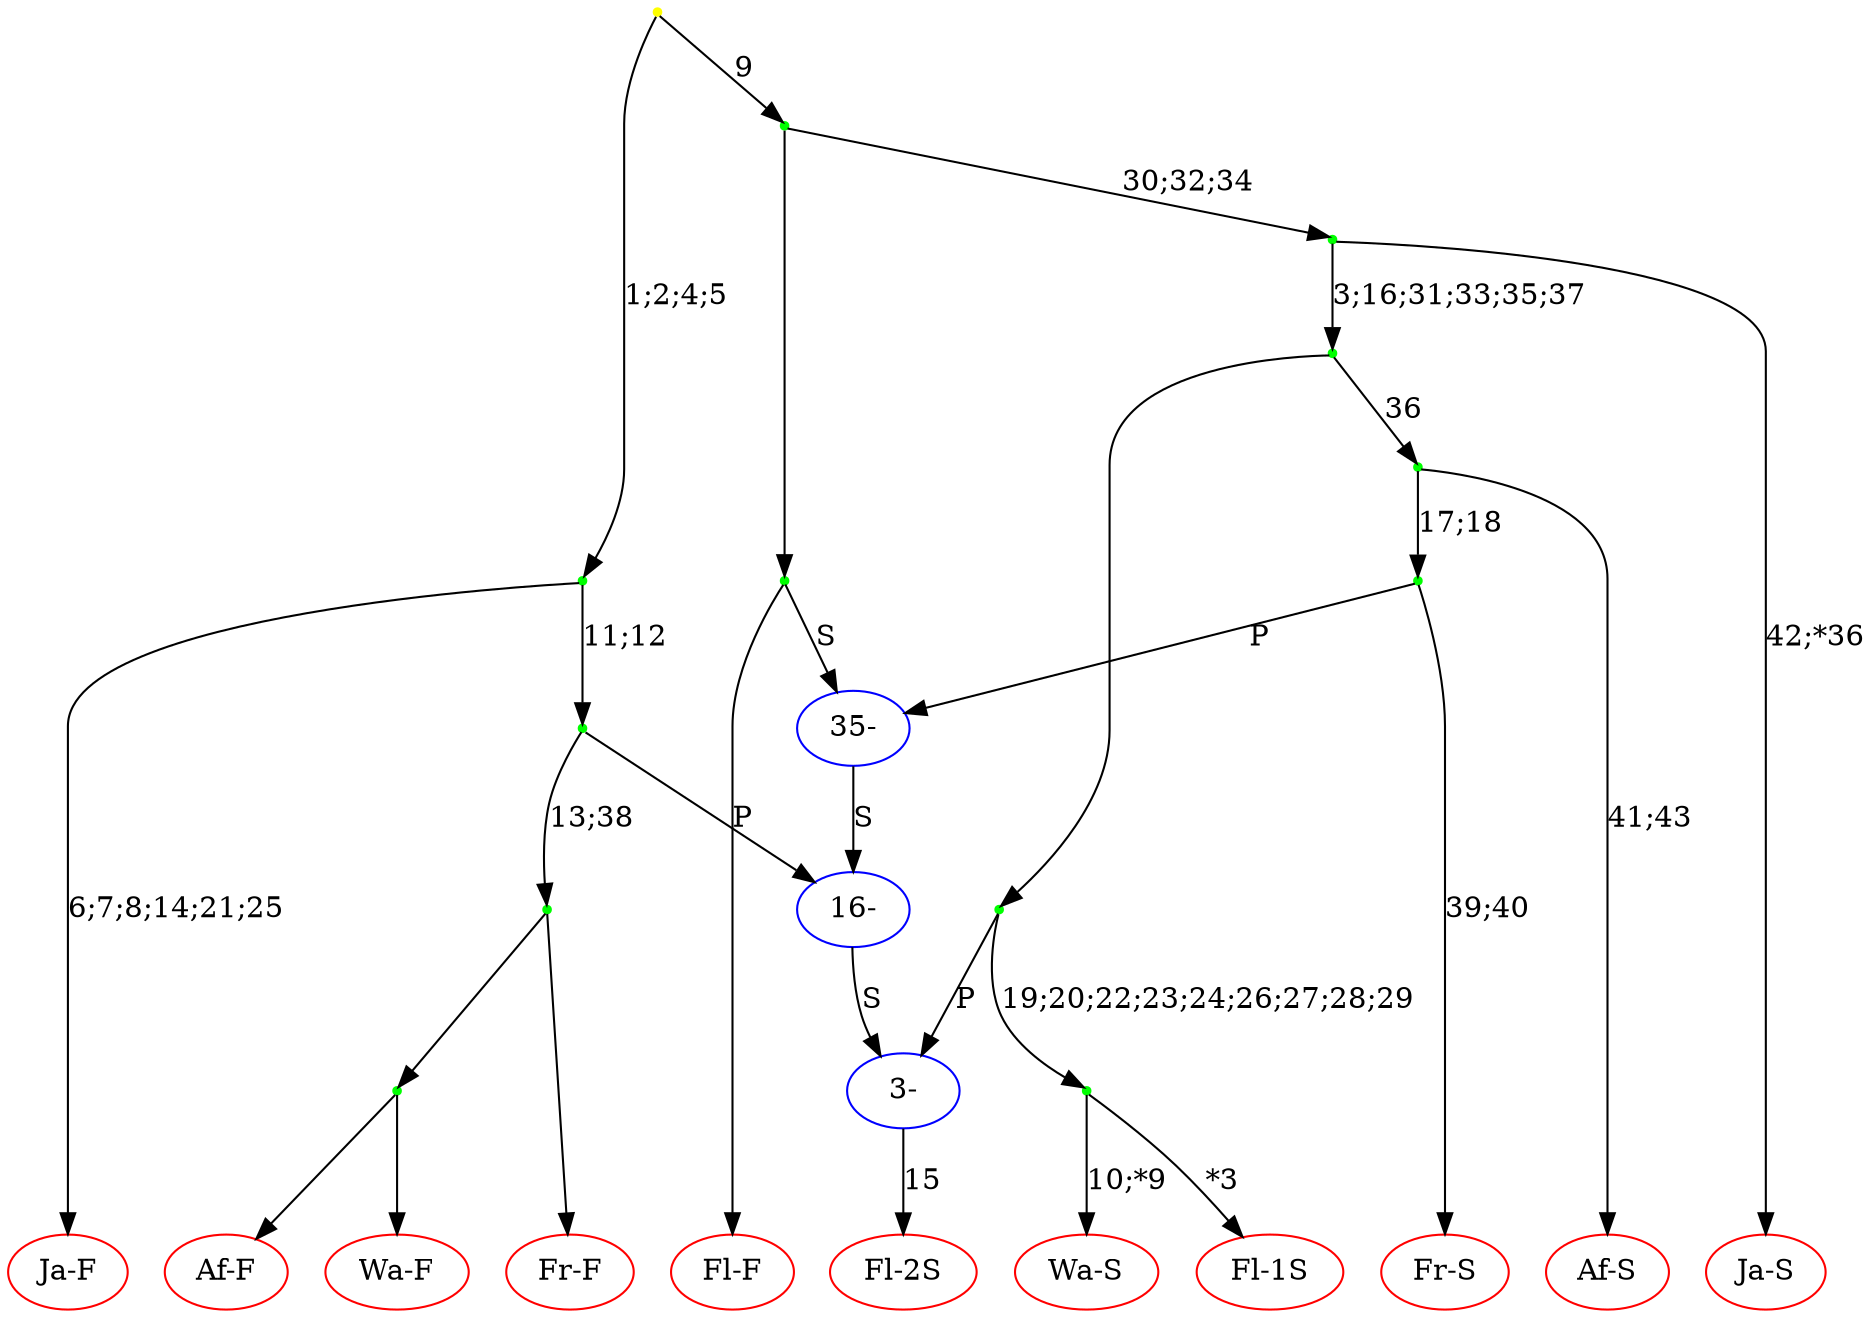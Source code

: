 digraph ARG {
  { rank = same; 0; 1; 2; 3; 4; 5; 6; 7; 8; 9; 10; }
  0 [label="Fl-F",color=red];
  22 -> 0;
  1 [label="Ja-F",color=red];
  18 -> 1 [label="6;7;8;14;21;25"];
  2 [label="Af-F",color=red];
  11 -> 2;
  3 [label="Wa-F",color=red];
  11 -> 3;
  4 [label="Fr-F",color=red];
  12 -> 4;
  5 [label="Fl-1S",color=red];
  13 -> 5 [label="*3"];
  6 [label="Wa-S",color=red];
  13 -> 6 [label="10;*9"];
  7 [label="Af-S",color=red];
  21 -> 7 [label="41;43"];
  8 [label="Fr-S",color=red];
  20 -> 8 [label="39;40"];
  9 [label="Ja-S",color=red];
  24 -> 9 [label="42;*36"];
  10 [label="Fl-2S",color=red];
  14 -> 10 [label="15"];
  11 [label="",shape=point,color=green];
  12 -> 11;
  12 [label="",shape=point,color=green];
  17 -> 12 [label="13;38"];
  13 [label="",shape=point,color=green];
  15 -> 13 [label="19;20;22;23;24;26;27;28;29"];
  14 [label="3-",color=blue];
  15 -> 14 [label="P"]
  16 -> 14 [label="S"]
  15 [label="",shape=point,color=green];
  23 -> 15;
  16 [label="16-",color=blue];
  17 -> 16 [label="P"]
  19 -> 16 [label="S"]
  17 [label="",shape=point,color=green];
  18 -> 17 [label="11;12"];
  18 [label="",shape=point,color=green];
  26 -> 18 [label="1;2;4;5"];
  19 [label="35-",color=blue];
  20 -> 19 [label="P"]
  22 -> 19 [label="S"]
  20 [label="",shape=point,color=green];
  21 -> 20 [label="17;18"];
  21 [label="",shape=point,color=green];
  23 -> 21 [label="36"];
  22 [label="",shape=point,color=green];
  25 -> 22;
  23 [label="",shape=point,color=green];
  24 -> 23 [label="3;16;31;33;35;37"];
  24 [label="",shape=point,color=green];
  25 -> 24 [label="30;32;34"];
  25 [label="",shape=point,color=green];
  26 -> 25 [label="9"];
  26 [label="",shape=point,color=yellow];
}
